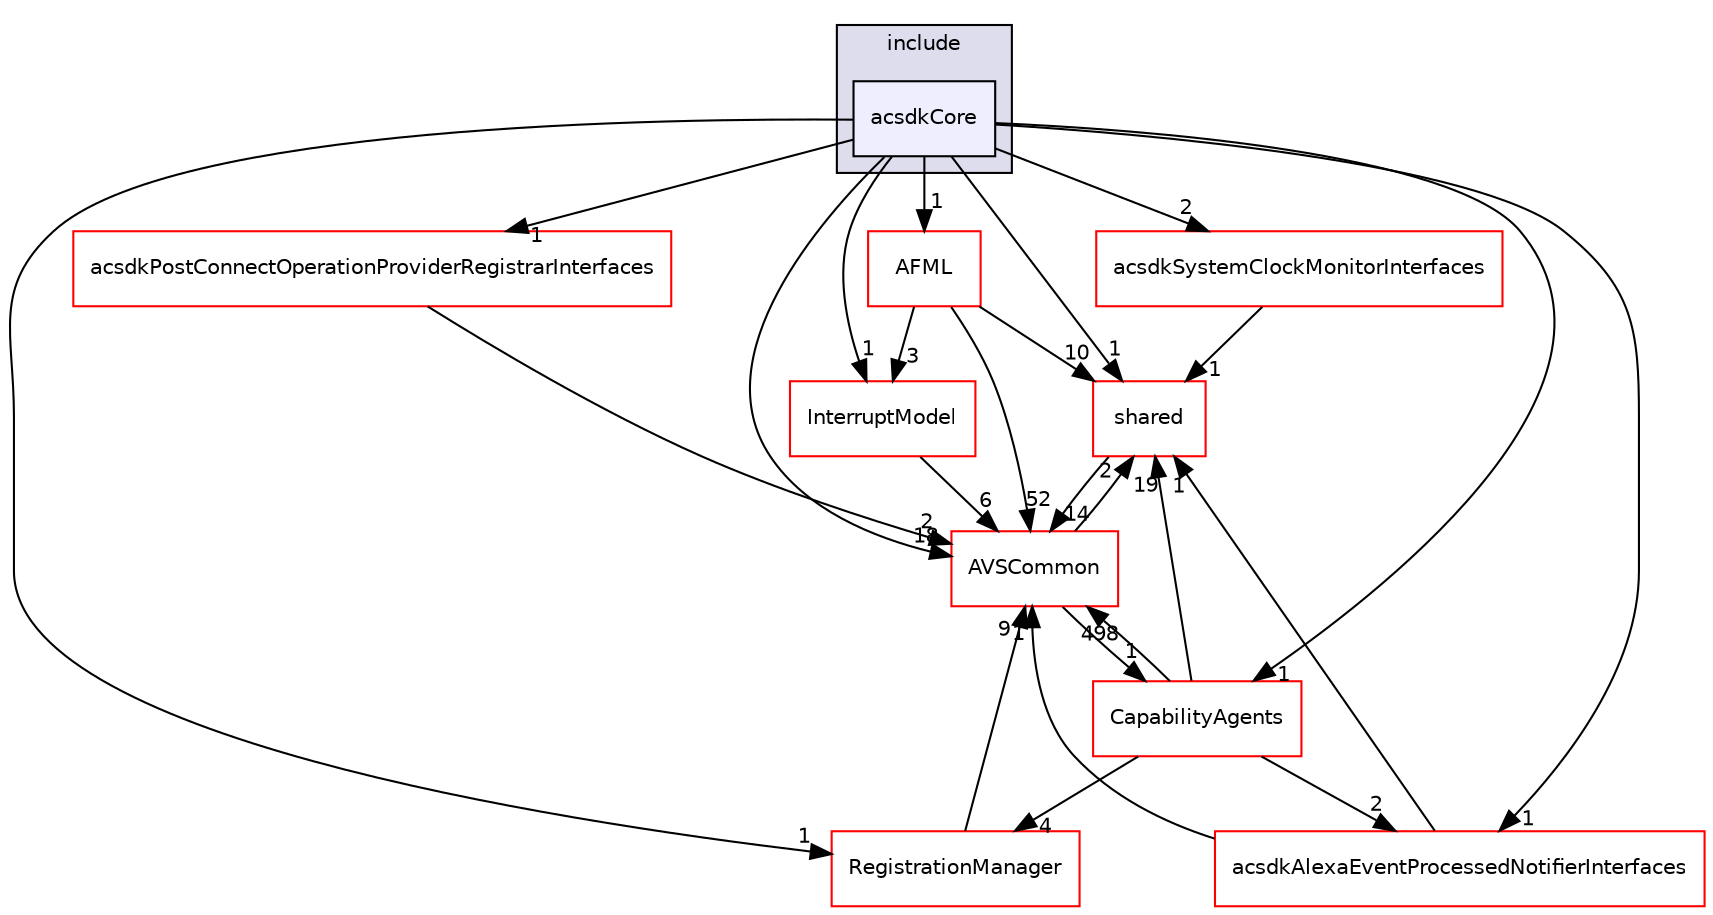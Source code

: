 digraph "/workplace/avs-device-sdk/core/acsdkCore/include/acsdkCore" {
  compound=true
  node [ fontsize="10", fontname="Helvetica"];
  edge [ labelfontsize="10", labelfontname="Helvetica"];
  subgraph clusterdir_eb8a6b56bac407065b7894f42ef6d4d6 {
    graph [ bgcolor="#ddddee", pencolor="black", label="include" fontname="Helvetica", fontsize="10", URL="dir_eb8a6b56bac407065b7894f42ef6d4d6.html"]
  dir_0fc42ff4eded2ce43f4bb434a0ea6ca1 [shape=box, label="acsdkCore", style="filled", fillcolor="#eeeeff", pencolor="black", URL="dir_0fc42ff4eded2ce43f4bb434a0ea6ca1.html"];
  }
  dir_9982052f7ce695d12571567315b2fafa [shape=box label="shared" fillcolor="white" style="filled" color="red" URL="dir_9982052f7ce695d12571567315b2fafa.html"];
  dir_330edef272a752e9bbc7c394eda31c01 [shape=box label="acsdkSystemClockMonitorInterfaces" fillcolor="white" style="filled" color="red" URL="dir_330edef272a752e9bbc7c394eda31c01.html"];
  dir_15a1dcf98404372b5aa31671439f6987 [shape=box label="AFML" fillcolor="white" style="filled" color="red" URL="dir_15a1dcf98404372b5aa31671439f6987.html"];
  dir_7cf910bd1d7603f12ef47ff650cec893 [shape=box label="CapabilityAgents" fillcolor="white" style="filled" color="red" URL="dir_7cf910bd1d7603f12ef47ff650cec893.html"];
  dir_e64610312150a4f6a42e09b5c8003502 [shape=box label="acsdkPostConnectOperationProviderRegistrarInterfaces" fillcolor="white" style="filled" color="red" URL="dir_e64610312150a4f6a42e09b5c8003502.html"];
  dir_13e65effb2bde530b17b3d5eefcd0266 [shape=box label="AVSCommon" fillcolor="white" style="filled" color="red" URL="dir_13e65effb2bde530b17b3d5eefcd0266.html"];
  dir_b14333b5607b47fe7356eaa790107bd3 [shape=box label="RegistrationManager" fillcolor="white" style="filled" color="red" URL="dir_b14333b5607b47fe7356eaa790107bd3.html"];
  dir_7c6af3b7457c451867941b4029d22d0c [shape=box label="acsdkAlexaEventProcessedNotifierInterfaces" fillcolor="white" style="filled" color="red" URL="dir_7c6af3b7457c451867941b4029d22d0c.html"];
  dir_1da5878b5eab0954316ec5377b4b3029 [shape=box label="InterruptModel" fillcolor="white" style="filled" color="red" URL="dir_1da5878b5eab0954316ec5377b4b3029.html"];
  dir_9982052f7ce695d12571567315b2fafa->dir_13e65effb2bde530b17b3d5eefcd0266 [headlabel="14", labeldistance=1.5 headhref="dir_000549_000017.html"];
  dir_330edef272a752e9bbc7c394eda31c01->dir_9982052f7ce695d12571567315b2fafa [headlabel="1", labeldistance=1.5 headhref="dir_000447_000549.html"];
  dir_15a1dcf98404372b5aa31671439f6987->dir_9982052f7ce695d12571567315b2fafa [headlabel="10", labeldistance=1.5 headhref="dir_000023_000549.html"];
  dir_15a1dcf98404372b5aa31671439f6987->dir_13e65effb2bde530b17b3d5eefcd0266 [headlabel="52", labeldistance=1.5 headhref="dir_000023_000017.html"];
  dir_15a1dcf98404372b5aa31671439f6987->dir_1da5878b5eab0954316ec5377b4b3029 [headlabel="3", labeldistance=1.5 headhref="dir_000023_000465.html"];
  dir_7cf910bd1d7603f12ef47ff650cec893->dir_9982052f7ce695d12571567315b2fafa [headlabel="19", labeldistance=1.5 headhref="dir_000328_000549.html"];
  dir_7cf910bd1d7603f12ef47ff650cec893->dir_13e65effb2bde530b17b3d5eefcd0266 [headlabel="498", labeldistance=1.5 headhref="dir_000328_000017.html"];
  dir_7cf910bd1d7603f12ef47ff650cec893->dir_b14333b5607b47fe7356eaa790107bd3 [headlabel="4", labeldistance=1.5 headhref="dir_000328_000524.html"];
  dir_7cf910bd1d7603f12ef47ff650cec893->dir_7c6af3b7457c451867941b4029d22d0c [headlabel="2", labeldistance=1.5 headhref="dir_000328_000427.html"];
  dir_e64610312150a4f6a42e09b5c8003502->dir_13e65effb2bde530b17b3d5eefcd0266 [headlabel="2", labeldistance=1.5 headhref="dir_000439_000017.html"];
  dir_0fc42ff4eded2ce43f4bb434a0ea6ca1->dir_9982052f7ce695d12571567315b2fafa [headlabel="1", labeldistance=1.5 headhref="dir_000432_000549.html"];
  dir_0fc42ff4eded2ce43f4bb434a0ea6ca1->dir_330edef272a752e9bbc7c394eda31c01 [headlabel="2", labeldistance=1.5 headhref="dir_000432_000447.html"];
  dir_0fc42ff4eded2ce43f4bb434a0ea6ca1->dir_15a1dcf98404372b5aa31671439f6987 [headlabel="1", labeldistance=1.5 headhref="dir_000432_000023.html"];
  dir_0fc42ff4eded2ce43f4bb434a0ea6ca1->dir_7cf910bd1d7603f12ef47ff650cec893 [headlabel="1", labeldistance=1.5 headhref="dir_000432_000328.html"];
  dir_0fc42ff4eded2ce43f4bb434a0ea6ca1->dir_e64610312150a4f6a42e09b5c8003502 [headlabel="1", labeldistance=1.5 headhref="dir_000432_000439.html"];
  dir_0fc42ff4eded2ce43f4bb434a0ea6ca1->dir_13e65effb2bde530b17b3d5eefcd0266 [headlabel="18", labeldistance=1.5 headhref="dir_000432_000017.html"];
  dir_0fc42ff4eded2ce43f4bb434a0ea6ca1->dir_b14333b5607b47fe7356eaa790107bd3 [headlabel="1", labeldistance=1.5 headhref="dir_000432_000524.html"];
  dir_0fc42ff4eded2ce43f4bb434a0ea6ca1->dir_7c6af3b7457c451867941b4029d22d0c [headlabel="1", labeldistance=1.5 headhref="dir_000432_000427.html"];
  dir_0fc42ff4eded2ce43f4bb434a0ea6ca1->dir_1da5878b5eab0954316ec5377b4b3029 [headlabel="1", labeldistance=1.5 headhref="dir_000432_000465.html"];
  dir_13e65effb2bde530b17b3d5eefcd0266->dir_9982052f7ce695d12571567315b2fafa [headlabel="2", labeldistance=1.5 headhref="dir_000017_000549.html"];
  dir_13e65effb2bde530b17b3d5eefcd0266->dir_7cf910bd1d7603f12ef47ff650cec893 [headlabel="1", labeldistance=1.5 headhref="dir_000017_000328.html"];
  dir_b14333b5607b47fe7356eaa790107bd3->dir_13e65effb2bde530b17b3d5eefcd0266 [headlabel="9", labeldistance=1.5 headhref="dir_000524_000017.html"];
  dir_7c6af3b7457c451867941b4029d22d0c->dir_9982052f7ce695d12571567315b2fafa [headlabel="1", labeldistance=1.5 headhref="dir_000427_000549.html"];
  dir_7c6af3b7457c451867941b4029d22d0c->dir_13e65effb2bde530b17b3d5eefcd0266 [headlabel="1", labeldistance=1.5 headhref="dir_000427_000017.html"];
  dir_1da5878b5eab0954316ec5377b4b3029->dir_13e65effb2bde530b17b3d5eefcd0266 [headlabel="6", labeldistance=1.5 headhref="dir_000465_000017.html"];
}
